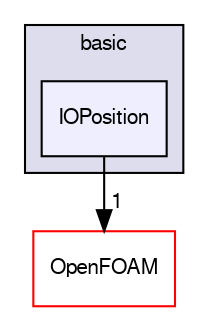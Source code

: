 digraph "src/lagrangian/basic/IOPosition" {
  bgcolor=transparent;
  compound=true
  node [ fontsize="10", fontname="FreeSans"];
  edge [ labelfontsize="10", labelfontname="FreeSans"];
  subgraph clusterdir_584e0ab0901b4327f36f4285cac7f2f8 {
    graph [ bgcolor="#ddddee", pencolor="black", label="basic" fontname="FreeSans", fontsize="10", URL="dir_584e0ab0901b4327f36f4285cac7f2f8.html"]
  dir_237b2505d5f20944fef84be03b02c38d [shape=box, label="IOPosition", style="filled", fillcolor="#eeeeff", pencolor="black", URL="dir_237b2505d5f20944fef84be03b02c38d.html"];
  }
  dir_c5473ff19b20e6ec4dfe5c310b3778a8 [shape=box label="OpenFOAM" color="red" URL="dir_c5473ff19b20e6ec4dfe5c310b3778a8.html"];
  dir_237b2505d5f20944fef84be03b02c38d->dir_c5473ff19b20e6ec4dfe5c310b3778a8 [headlabel="1", labeldistance=1.5 headhref="dir_001184_001706.html"];
}
